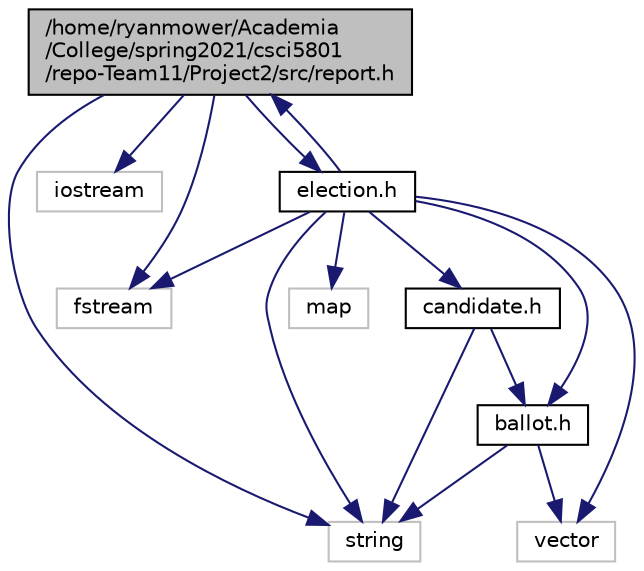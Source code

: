 digraph "/home/ryanmower/Academia/College/spring2021/csci5801/repo-Team11/Project2/src/report.h"
{
 // LATEX_PDF_SIZE
  edge [fontname="Helvetica",fontsize="10",labelfontname="Helvetica",labelfontsize="10"];
  node [fontname="Helvetica",fontsize="10",shape=record];
  Node1 [label="/home/ryanmower/Academia\l/College/spring2021/csci5801\l/repo-Team11/Project2/src/report.h",height=0.2,width=0.4,color="black", fillcolor="grey75", style="filled", fontcolor="black",tooltip="This files describes the Report class, which generates the election reports and writes information to..."];
  Node1 -> Node2 [color="midnightblue",fontsize="10",style="solid"];
  Node2 [label="string",height=0.2,width=0.4,color="grey75", fillcolor="white", style="filled",tooltip=" "];
  Node1 -> Node3 [color="midnightblue",fontsize="10",style="solid"];
  Node3 [label="iostream",height=0.2,width=0.4,color="grey75", fillcolor="white", style="filled",tooltip=" "];
  Node1 -> Node4 [color="midnightblue",fontsize="10",style="solid"];
  Node4 [label="fstream",height=0.2,width=0.4,color="grey75", fillcolor="white", style="filled",tooltip=" "];
  Node1 -> Node5 [color="midnightblue",fontsize="10",style="solid"];
  Node5 [label="election.h",height=0.2,width=0.4,color="black", fillcolor="white", style="filled",URL="$election_8h.html",tooltip="This file describes the Election class, which stores and updates election information and runs simula..."];
  Node5 -> Node2 [color="midnightblue",fontsize="10",style="solid"];
  Node5 -> Node6 [color="midnightblue",fontsize="10",style="solid"];
  Node6 [label="map",height=0.2,width=0.4,color="grey75", fillcolor="white", style="filled",tooltip=" "];
  Node5 -> Node7 [color="midnightblue",fontsize="10",style="solid"];
  Node7 [label="candidate.h",height=0.2,width=0.4,color="black", fillcolor="white", style="filled",URL="$candidate_8h.html",tooltip="This file describes the Candidate class, which stores and updates information about each candidate."];
  Node7 -> Node2 [color="midnightblue",fontsize="10",style="solid"];
  Node7 -> Node8 [color="midnightblue",fontsize="10",style="solid"];
  Node8 [label="ballot.h",height=0.2,width=0.4,color="black", fillcolor="white", style="filled",URL="$ballot_8h.html",tooltip="This file describes the Ballot class, which stores and updates ballot information."];
  Node8 -> Node2 [color="midnightblue",fontsize="10",style="solid"];
  Node8 -> Node9 [color="midnightblue",fontsize="10",style="solid"];
  Node9 [label="vector",height=0.2,width=0.4,color="grey75", fillcolor="white", style="filled",tooltip=" "];
  Node5 -> Node1 [color="midnightblue",fontsize="10",style="solid"];
  Node5 -> Node9 [color="midnightblue",fontsize="10",style="solid"];
  Node5 -> Node8 [color="midnightblue",fontsize="10",style="solid"];
  Node5 -> Node4 [color="midnightblue",fontsize="10",style="solid"];
}
